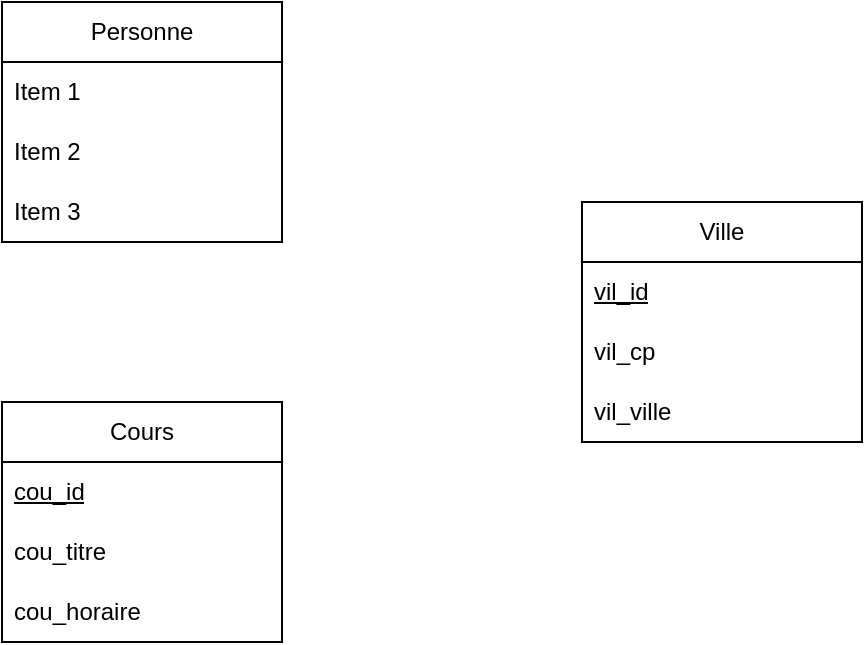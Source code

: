 <mxfile version="26.2.14">
  <diagram name="Page-1" id="iCDe2ByJPt-JLk0ErEN5">
    <mxGraphModel dx="839" dy="893" grid="1" gridSize="10" guides="1" tooltips="1" connect="1" arrows="1" fold="1" page="1" pageScale="1" pageWidth="827" pageHeight="1169" math="0" shadow="0">
      <root>
        <mxCell id="0" />
        <mxCell id="1" parent="0" />
        <mxCell id="8s1buu3DDyYkBA8XsdM3-1" value="Cours" style="swimlane;fontStyle=0;childLayout=stackLayout;horizontal=1;startSize=30;horizontalStack=0;resizeParent=1;resizeParentMax=0;resizeLast=0;collapsible=1;marginBottom=0;whiteSpace=wrap;html=1;" vertex="1" parent="1">
          <mxGeometry x="280" y="360" width="140" height="120" as="geometry" />
        </mxCell>
        <mxCell id="8s1buu3DDyYkBA8XsdM3-2" value="&lt;u&gt;cou_id&lt;/u&gt;" style="text;strokeColor=none;fillColor=none;align=left;verticalAlign=middle;spacingLeft=4;spacingRight=4;overflow=hidden;points=[[0,0.5],[1,0.5]];portConstraint=eastwest;rotatable=0;whiteSpace=wrap;html=1;" vertex="1" parent="8s1buu3DDyYkBA8XsdM3-1">
          <mxGeometry y="30" width="140" height="30" as="geometry" />
        </mxCell>
        <mxCell id="8s1buu3DDyYkBA8XsdM3-3" value="cou_titre" style="text;strokeColor=none;fillColor=none;align=left;verticalAlign=middle;spacingLeft=4;spacingRight=4;overflow=hidden;points=[[0,0.5],[1,0.5]];portConstraint=eastwest;rotatable=0;whiteSpace=wrap;html=1;" vertex="1" parent="8s1buu3DDyYkBA8XsdM3-1">
          <mxGeometry y="60" width="140" height="30" as="geometry" />
        </mxCell>
        <mxCell id="8s1buu3DDyYkBA8XsdM3-4" value="cou_horaire" style="text;strokeColor=none;fillColor=none;align=left;verticalAlign=middle;spacingLeft=4;spacingRight=4;overflow=hidden;points=[[0,0.5],[1,0.5]];portConstraint=eastwest;rotatable=0;whiteSpace=wrap;html=1;" vertex="1" parent="8s1buu3DDyYkBA8XsdM3-1">
          <mxGeometry y="90" width="140" height="30" as="geometry" />
        </mxCell>
        <mxCell id="8s1buu3DDyYkBA8XsdM3-5" value="Personne" style="swimlane;fontStyle=0;childLayout=stackLayout;horizontal=1;startSize=30;horizontalStack=0;resizeParent=1;resizeParentMax=0;resizeLast=0;collapsible=1;marginBottom=0;whiteSpace=wrap;html=1;" vertex="1" parent="1">
          <mxGeometry x="280" y="160" width="140" height="120" as="geometry" />
        </mxCell>
        <mxCell id="8s1buu3DDyYkBA8XsdM3-6" value="Item 1" style="text;strokeColor=none;fillColor=none;align=left;verticalAlign=middle;spacingLeft=4;spacingRight=4;overflow=hidden;points=[[0,0.5],[1,0.5]];portConstraint=eastwest;rotatable=0;whiteSpace=wrap;html=1;" vertex="1" parent="8s1buu3DDyYkBA8XsdM3-5">
          <mxGeometry y="30" width="140" height="30" as="geometry" />
        </mxCell>
        <mxCell id="8s1buu3DDyYkBA8XsdM3-7" value="Item 2" style="text;strokeColor=none;fillColor=none;align=left;verticalAlign=middle;spacingLeft=4;spacingRight=4;overflow=hidden;points=[[0,0.5],[1,0.5]];portConstraint=eastwest;rotatable=0;whiteSpace=wrap;html=1;" vertex="1" parent="8s1buu3DDyYkBA8XsdM3-5">
          <mxGeometry y="60" width="140" height="30" as="geometry" />
        </mxCell>
        <mxCell id="8s1buu3DDyYkBA8XsdM3-8" value="Item 3" style="text;strokeColor=none;fillColor=none;align=left;verticalAlign=middle;spacingLeft=4;spacingRight=4;overflow=hidden;points=[[0,0.5],[1,0.5]];portConstraint=eastwest;rotatable=0;whiteSpace=wrap;html=1;" vertex="1" parent="8s1buu3DDyYkBA8XsdM3-5">
          <mxGeometry y="90" width="140" height="30" as="geometry" />
        </mxCell>
        <mxCell id="8s1buu3DDyYkBA8XsdM3-9" value="Ville" style="swimlane;fontStyle=0;childLayout=stackLayout;horizontal=1;startSize=30;horizontalStack=0;resizeParent=1;resizeParentMax=0;resizeLast=0;collapsible=1;marginBottom=0;whiteSpace=wrap;html=1;" vertex="1" parent="1">
          <mxGeometry x="570" y="260" width="140" height="120" as="geometry" />
        </mxCell>
        <mxCell id="8s1buu3DDyYkBA8XsdM3-10" value="&lt;u&gt;vil_id&lt;/u&gt;" style="text;strokeColor=none;fillColor=none;align=left;verticalAlign=middle;spacingLeft=4;spacingRight=4;overflow=hidden;points=[[0,0.5],[1,0.5]];portConstraint=eastwest;rotatable=0;whiteSpace=wrap;html=1;" vertex="1" parent="8s1buu3DDyYkBA8XsdM3-9">
          <mxGeometry y="30" width="140" height="30" as="geometry" />
        </mxCell>
        <mxCell id="8s1buu3DDyYkBA8XsdM3-11" value="vil_cp" style="text;strokeColor=none;fillColor=none;align=left;verticalAlign=middle;spacingLeft=4;spacingRight=4;overflow=hidden;points=[[0,0.5],[1,0.5]];portConstraint=eastwest;rotatable=0;whiteSpace=wrap;html=1;" vertex="1" parent="8s1buu3DDyYkBA8XsdM3-9">
          <mxGeometry y="60" width="140" height="30" as="geometry" />
        </mxCell>
        <mxCell id="8s1buu3DDyYkBA8XsdM3-12" value="vil_ville" style="text;strokeColor=none;fillColor=none;align=left;verticalAlign=middle;spacingLeft=4;spacingRight=4;overflow=hidden;points=[[0,0.5],[1,0.5]];portConstraint=eastwest;rotatable=0;whiteSpace=wrap;html=1;" vertex="1" parent="8s1buu3DDyYkBA8XsdM3-9">
          <mxGeometry y="90" width="140" height="30" as="geometry" />
        </mxCell>
      </root>
    </mxGraphModel>
  </diagram>
</mxfile>
